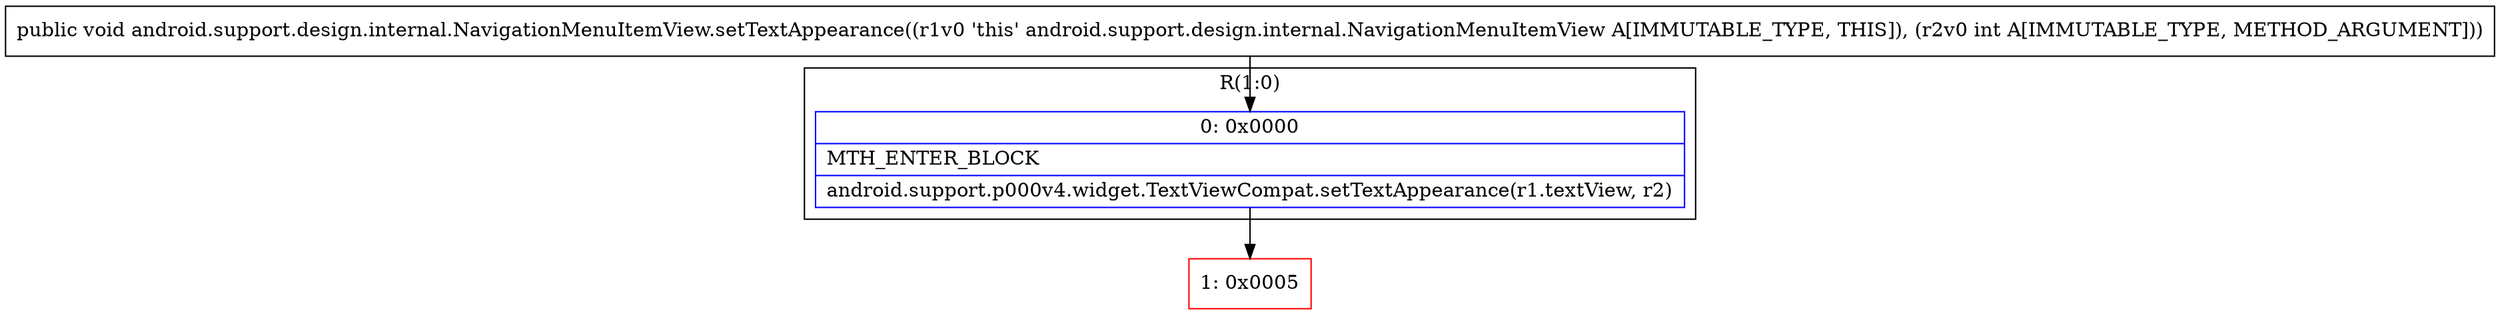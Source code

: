 digraph "CFG forandroid.support.design.internal.NavigationMenuItemView.setTextAppearance(I)V" {
subgraph cluster_Region_1629728904 {
label = "R(1:0)";
node [shape=record,color=blue];
Node_0 [shape=record,label="{0\:\ 0x0000|MTH_ENTER_BLOCK\l|android.support.p000v4.widget.TextViewCompat.setTextAppearance(r1.textView, r2)\l}"];
}
Node_1 [shape=record,color=red,label="{1\:\ 0x0005}"];
MethodNode[shape=record,label="{public void android.support.design.internal.NavigationMenuItemView.setTextAppearance((r1v0 'this' android.support.design.internal.NavigationMenuItemView A[IMMUTABLE_TYPE, THIS]), (r2v0 int A[IMMUTABLE_TYPE, METHOD_ARGUMENT])) }"];
MethodNode -> Node_0;
Node_0 -> Node_1;
}

